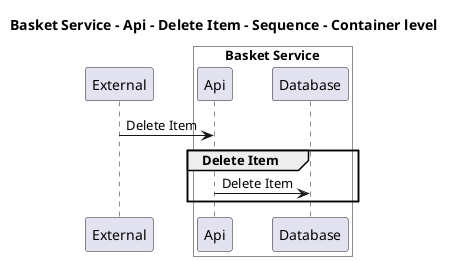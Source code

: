 @startuml

title Basket Service - Api - Delete Item - Sequence - Container level

participant "External" as C4InterFlow.SoftwareSystems.ExternalSystem

box "Basket Service" #White
    participant "Api" as ECommercePlatform.SoftwareSystems.BasketService.Containers.Api
    participant "Database" as ECommercePlatform.SoftwareSystems.BasketService.Containers.Database
end box


C4InterFlow.SoftwareSystems.ExternalSystem -> ECommercePlatform.SoftwareSystems.BasketService.Containers.Api : Delete Item
group Delete Item
ECommercePlatform.SoftwareSystems.BasketService.Containers.Api -> ECommercePlatform.SoftwareSystems.BasketService.Containers.Database : Delete Item
end


@enduml
